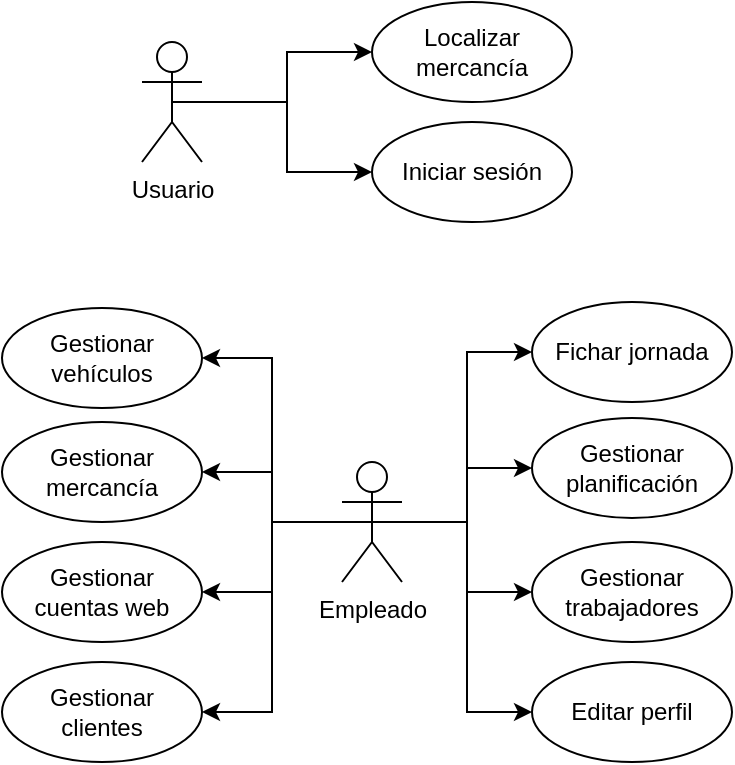 <mxfile version="24.1.0" type="device">
  <diagram name="Página-1" id="SljQJArFGCdJjbabZRCC">
    <mxGraphModel dx="989" dy="582" grid="1" gridSize="10" guides="1" tooltips="1" connect="1" arrows="1" fold="1" page="1" pageScale="1" pageWidth="1169" pageHeight="827" math="0" shadow="0">
      <root>
        <mxCell id="0" />
        <mxCell id="1" parent="0" />
        <mxCell id="OMWsh3rDtd7YygQzvBML-5" style="edgeStyle=orthogonalEdgeStyle;rounded=0;orthogonalLoop=1;jettySize=auto;html=1;exitX=0.5;exitY=0.5;exitDx=0;exitDy=0;exitPerimeter=0;entryX=0;entryY=0.5;entryDx=0;entryDy=0;" edge="1" parent="1" source="OMWsh3rDtd7YygQzvBML-1" target="OMWsh3rDtd7YygQzvBML-4">
          <mxGeometry relative="1" as="geometry" />
        </mxCell>
        <mxCell id="OMWsh3rDtd7YygQzvBML-1" value="Usuario" style="shape=umlActor;verticalLabelPosition=bottom;verticalAlign=top;html=1;outlineConnect=0;" vertex="1" parent="1">
          <mxGeometry x="420" y="180" width="30" height="60" as="geometry" />
        </mxCell>
        <mxCell id="OMWsh3rDtd7YygQzvBML-4" value="Localizar&lt;div&gt;mercancía&lt;/div&gt;" style="ellipse;whiteSpace=wrap;html=1;" vertex="1" parent="1">
          <mxGeometry x="535" y="160" width="100" height="50" as="geometry" />
        </mxCell>
        <mxCell id="OMWsh3rDtd7YygQzvBML-17" style="edgeStyle=orthogonalEdgeStyle;rounded=0;orthogonalLoop=1;jettySize=auto;html=1;exitX=0.5;exitY=0.5;exitDx=0;exitDy=0;exitPerimeter=0;entryX=0;entryY=0.5;entryDx=0;entryDy=0;" edge="1" parent="1" source="OMWsh3rDtd7YygQzvBML-6" target="OMWsh3rDtd7YygQzvBML-9">
          <mxGeometry relative="1" as="geometry" />
        </mxCell>
        <mxCell id="OMWsh3rDtd7YygQzvBML-18" style="edgeStyle=orthogonalEdgeStyle;rounded=0;orthogonalLoop=1;jettySize=auto;html=1;exitX=0.5;exitY=0.5;exitDx=0;exitDy=0;exitPerimeter=0;entryX=0;entryY=0.5;entryDx=0;entryDy=0;" edge="1" parent="1" source="OMWsh3rDtd7YygQzvBML-6" target="OMWsh3rDtd7YygQzvBML-10">
          <mxGeometry relative="1" as="geometry" />
        </mxCell>
        <mxCell id="OMWsh3rDtd7YygQzvBML-19" style="edgeStyle=orthogonalEdgeStyle;rounded=0;orthogonalLoop=1;jettySize=auto;html=1;exitX=0.5;exitY=0.5;exitDx=0;exitDy=0;exitPerimeter=0;entryX=0;entryY=0.5;entryDx=0;entryDy=0;" edge="1" parent="1" source="OMWsh3rDtd7YygQzvBML-6" target="OMWsh3rDtd7YygQzvBML-13">
          <mxGeometry relative="1" as="geometry" />
        </mxCell>
        <mxCell id="OMWsh3rDtd7YygQzvBML-20" style="edgeStyle=orthogonalEdgeStyle;rounded=0;orthogonalLoop=1;jettySize=auto;html=1;exitX=0.5;exitY=0.5;exitDx=0;exitDy=0;exitPerimeter=0;entryX=0;entryY=0.5;entryDx=0;entryDy=0;" edge="1" parent="1" source="OMWsh3rDtd7YygQzvBML-6" target="OMWsh3rDtd7YygQzvBML-16">
          <mxGeometry relative="1" as="geometry" />
        </mxCell>
        <mxCell id="OMWsh3rDtd7YygQzvBML-21" style="edgeStyle=orthogonalEdgeStyle;rounded=0;orthogonalLoop=1;jettySize=auto;html=1;exitX=0.5;exitY=0.5;exitDx=0;exitDy=0;exitPerimeter=0;entryX=1;entryY=0.5;entryDx=0;entryDy=0;" edge="1" parent="1" source="OMWsh3rDtd7YygQzvBML-6" target="OMWsh3rDtd7YygQzvBML-11">
          <mxGeometry relative="1" as="geometry" />
        </mxCell>
        <mxCell id="OMWsh3rDtd7YygQzvBML-22" style="edgeStyle=orthogonalEdgeStyle;rounded=0;orthogonalLoop=1;jettySize=auto;html=1;exitX=0.5;exitY=0.5;exitDx=0;exitDy=0;exitPerimeter=0;entryX=1;entryY=0.5;entryDx=0;entryDy=0;" edge="1" parent="1" source="OMWsh3rDtd7YygQzvBML-6" target="OMWsh3rDtd7YygQzvBML-12">
          <mxGeometry relative="1" as="geometry" />
        </mxCell>
        <mxCell id="OMWsh3rDtd7YygQzvBML-23" style="edgeStyle=orthogonalEdgeStyle;rounded=0;orthogonalLoop=1;jettySize=auto;html=1;exitX=0.5;exitY=0.5;exitDx=0;exitDy=0;exitPerimeter=0;entryX=1;entryY=0.5;entryDx=0;entryDy=0;" edge="1" parent="1" source="OMWsh3rDtd7YygQzvBML-6" target="OMWsh3rDtd7YygQzvBML-14">
          <mxGeometry relative="1" as="geometry" />
        </mxCell>
        <mxCell id="OMWsh3rDtd7YygQzvBML-6" value="Empleado" style="shape=umlActor;verticalLabelPosition=bottom;verticalAlign=top;html=1;outlineConnect=0;" vertex="1" parent="1">
          <mxGeometry x="520" y="390" width="30" height="60" as="geometry" />
        </mxCell>
        <mxCell id="OMWsh3rDtd7YygQzvBML-7" value="Iniciar sesión" style="ellipse;whiteSpace=wrap;html=1;" vertex="1" parent="1">
          <mxGeometry x="535" y="220" width="100" height="50" as="geometry" />
        </mxCell>
        <mxCell id="OMWsh3rDtd7YygQzvBML-8" style="edgeStyle=orthogonalEdgeStyle;rounded=0;orthogonalLoop=1;jettySize=auto;html=1;exitX=0.5;exitY=0.5;exitDx=0;exitDy=0;exitPerimeter=0;entryX=0;entryY=0.5;entryDx=0;entryDy=0;" edge="1" parent="1" source="OMWsh3rDtd7YygQzvBML-1" target="OMWsh3rDtd7YygQzvBML-7">
          <mxGeometry relative="1" as="geometry" />
        </mxCell>
        <mxCell id="OMWsh3rDtd7YygQzvBML-9" value="Fichar jornada" style="ellipse;whiteSpace=wrap;html=1;" vertex="1" parent="1">
          <mxGeometry x="615" y="310" width="100" height="50" as="geometry" />
        </mxCell>
        <mxCell id="OMWsh3rDtd7YygQzvBML-10" value="Gestionar&lt;div&gt;planificación&lt;/div&gt;" style="ellipse;whiteSpace=wrap;html=1;" vertex="1" parent="1">
          <mxGeometry x="615" y="368" width="100" height="50" as="geometry" />
        </mxCell>
        <mxCell id="OMWsh3rDtd7YygQzvBML-11" value="Gestionar&lt;div&gt;vehículos&lt;/div&gt;" style="ellipse;whiteSpace=wrap;html=1;" vertex="1" parent="1">
          <mxGeometry x="350" y="313" width="100" height="50" as="geometry" />
        </mxCell>
        <mxCell id="OMWsh3rDtd7YygQzvBML-12" value="Gestionar&lt;div&gt;mercancía&lt;/div&gt;" style="ellipse;whiteSpace=wrap;html=1;" vertex="1" parent="1">
          <mxGeometry x="350" y="370" width="100" height="50" as="geometry" />
        </mxCell>
        <mxCell id="OMWsh3rDtd7YygQzvBML-13" value="Gestionar&lt;div&gt;trabajadores&lt;/div&gt;" style="ellipse;whiteSpace=wrap;html=1;" vertex="1" parent="1">
          <mxGeometry x="615" y="430" width="100" height="50" as="geometry" />
        </mxCell>
        <mxCell id="OMWsh3rDtd7YygQzvBML-14" value="Gestionar&lt;div&gt;cuentas web&lt;/div&gt;" style="ellipse;whiteSpace=wrap;html=1;" vertex="1" parent="1">
          <mxGeometry x="350" y="430" width="100" height="50" as="geometry" />
        </mxCell>
        <mxCell id="OMWsh3rDtd7YygQzvBML-15" value="Gestionar&lt;div&gt;clientes&lt;/div&gt;" style="ellipse;whiteSpace=wrap;html=1;" vertex="1" parent="1">
          <mxGeometry x="350" y="490" width="100" height="50" as="geometry" />
        </mxCell>
        <mxCell id="OMWsh3rDtd7YygQzvBML-16" value="Editar perfil" style="ellipse;whiteSpace=wrap;html=1;" vertex="1" parent="1">
          <mxGeometry x="615" y="490" width="100" height="50" as="geometry" />
        </mxCell>
        <mxCell id="OMWsh3rDtd7YygQzvBML-24" style="edgeStyle=orthogonalEdgeStyle;rounded=0;orthogonalLoop=1;jettySize=auto;html=1;exitX=0.5;exitY=0.5;exitDx=0;exitDy=0;exitPerimeter=0;entryX=1;entryY=0.5;entryDx=0;entryDy=0;" edge="1" parent="1" source="OMWsh3rDtd7YygQzvBML-6" target="OMWsh3rDtd7YygQzvBML-15">
          <mxGeometry relative="1" as="geometry" />
        </mxCell>
      </root>
    </mxGraphModel>
  </diagram>
</mxfile>
